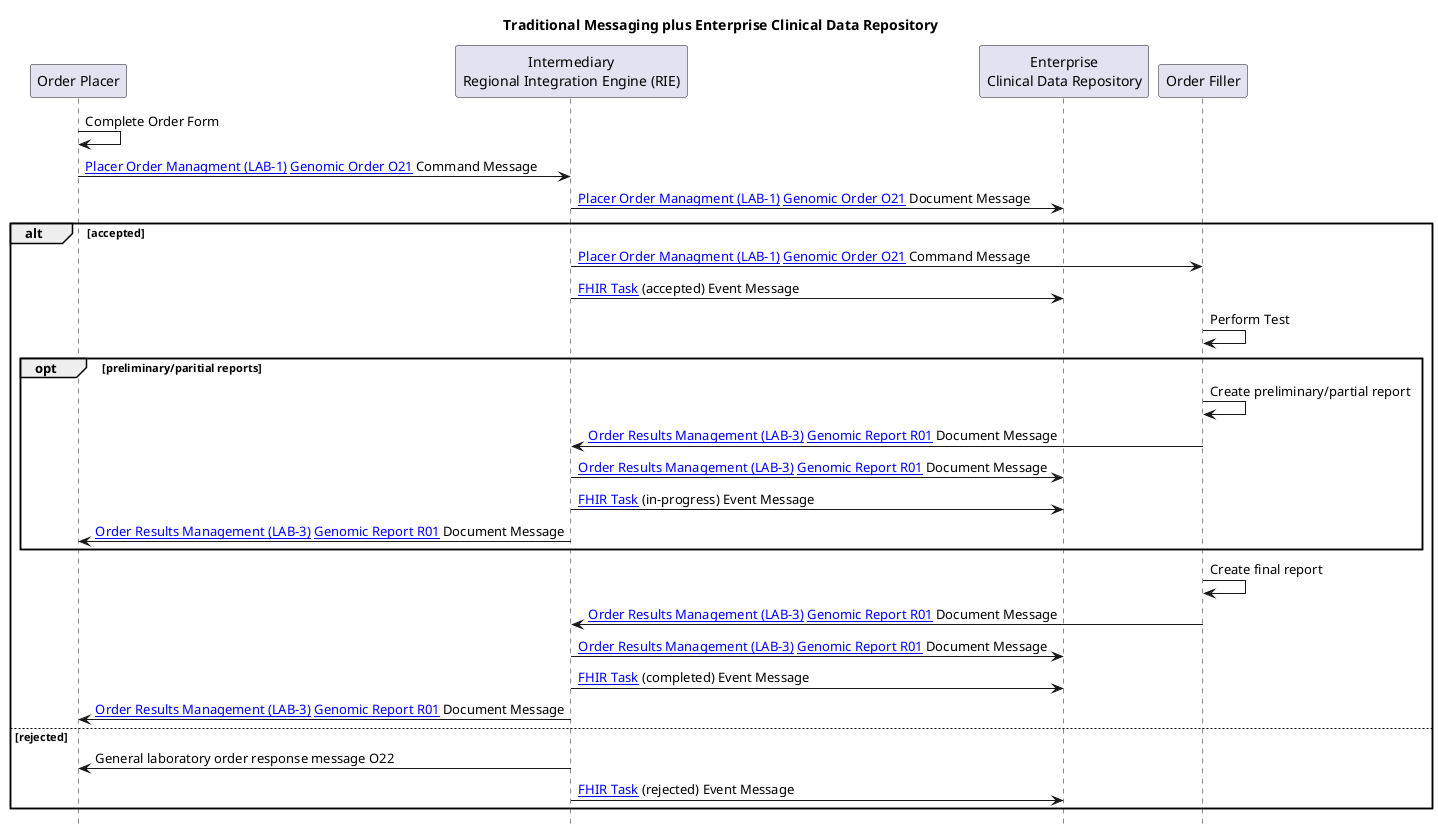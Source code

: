 @startuml

skinparam svgDimensionStyle false

hide footbox

title "Traditional Messaging plus Enterprise Clinical Data Repository"

participant "Order Placer" as EPR
participant "Intermediary\nRegional Integration Engine (RIE)" as TIE
participant "Enterprise\nClinical Data Repository" as CDR
participant "Order Filler" as LIMS


EPR -> EPR: Complete Order Form
EPR -> TIE: [[LAB-1.html Placer Order Managment (LAB-1)]] [[DDD-TestOrder.html Genomic Order O21]] Command Message
TIE -> CDR: [[LAB-1.html Placer Order Managment (LAB-1)]] [[DDD-TestOrder.html Genomic Order O21]] Document Message
alt accepted
TIE -> LIMS: [[LAB-1.html Placer Order Managment (LAB-1)]] [[DDD-TestOrder.html Genomic Order O21]] Command Message

TIE -> CDR: [[StructureDefinition-Task.html FHIR Task]] (accepted) Event Message

LIMS -> LIMS: Perform Test

opt preliminary/paritial reports
LIMS -> LIMS: Create preliminary/partial report
LIMS -> TIE: [[LAB-3.html Order Results Management (LAB-3)]] [[DDD-TestReport.html Genomic Report R01]] Document Message
TIE -> CDR: [[LAB-3.html Order Results Management (LAB-3)]] [[DDD-TestReport.html Genomic Report R01]] Document Message
TIE -> CDR: [[StructureDefinition-Task.html FHIR Task]] (in-progress) Event Message
TIE -> EPR: [[LAB-3.html Order Results Management (LAB-3)]] [[DDD-TestReport.html Genomic Report R01]] Document Message

end

LIMS -> LIMS: Create final report
LIMS -> TIE: [[LAB-3.html Order Results Management (LAB-3)]] [[DDD-TestReport.html Genomic Report R01]] Document Message
TIE -> CDR: [[LAB-3.html Order Results Management (LAB-3)]] [[DDD-TestReport.html Genomic Report R01]] Document Message
TIE -> CDR: [[StructureDefinition-Task.html FHIR Task]] (completed) Event Message

TIE -> EPR: [[LAB-3.html Order Results Management (LAB-3)]] [[DDD-TestReport.html Genomic Report R01]] Document Message
else rejected
TIE -> EPR: General laboratory order response message O22
TIE -> CDR: [[StructureDefinition-Task.html FHIR Task]] (rejected) Event Message
end
@enduml
